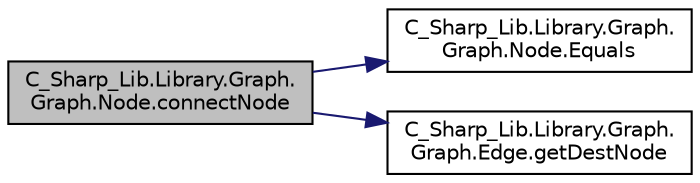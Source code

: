 digraph "C_Sharp_Lib.Library.Graph.Graph.Node.connectNode"
{
 // LATEX_PDF_SIZE
  edge [fontname="Helvetica",fontsize="10",labelfontname="Helvetica",labelfontsize="10"];
  node [fontname="Helvetica",fontsize="10",shape=record];
  rankdir="LR";
  Node1 [label="C_Sharp_Lib.Library.Graph.\lGraph.Node.connectNode",height=0.2,width=0.4,color="black", fillcolor="grey75", style="filled", fontcolor="black",tooltip="Connects two nodes"];
  Node1 -> Node2 [color="midnightblue",fontsize="10",style="solid",fontname="Helvetica"];
  Node2 [label="C_Sharp_Lib.Library.Graph.\lGraph.Node.Equals",height=0.2,width=0.4,color="black", fillcolor="white", style="filled",URL="$class_c___sharp___lib_1_1_library_1_1_graph_1_1_graph_1_1_node.html#af530f4b823febaaa4d75f1af63f1af6b",tooltip="Compares this node with other  based on their IDs"];
  Node1 -> Node3 [color="midnightblue",fontsize="10",style="solid",fontname="Helvetica"];
  Node3 [label="C_Sharp_Lib.Library.Graph.\lGraph.Edge.getDestNode",height=0.2,width=0.4,color="black", fillcolor="white", style="filled",URL="$class_c___sharp___lib_1_1_library_1_1_graph_1_1_graph_1_1_edge.html#ac455db85b269af0dab6e0eeb1a212505",tooltip="Returns the edge's destination node"];
}

